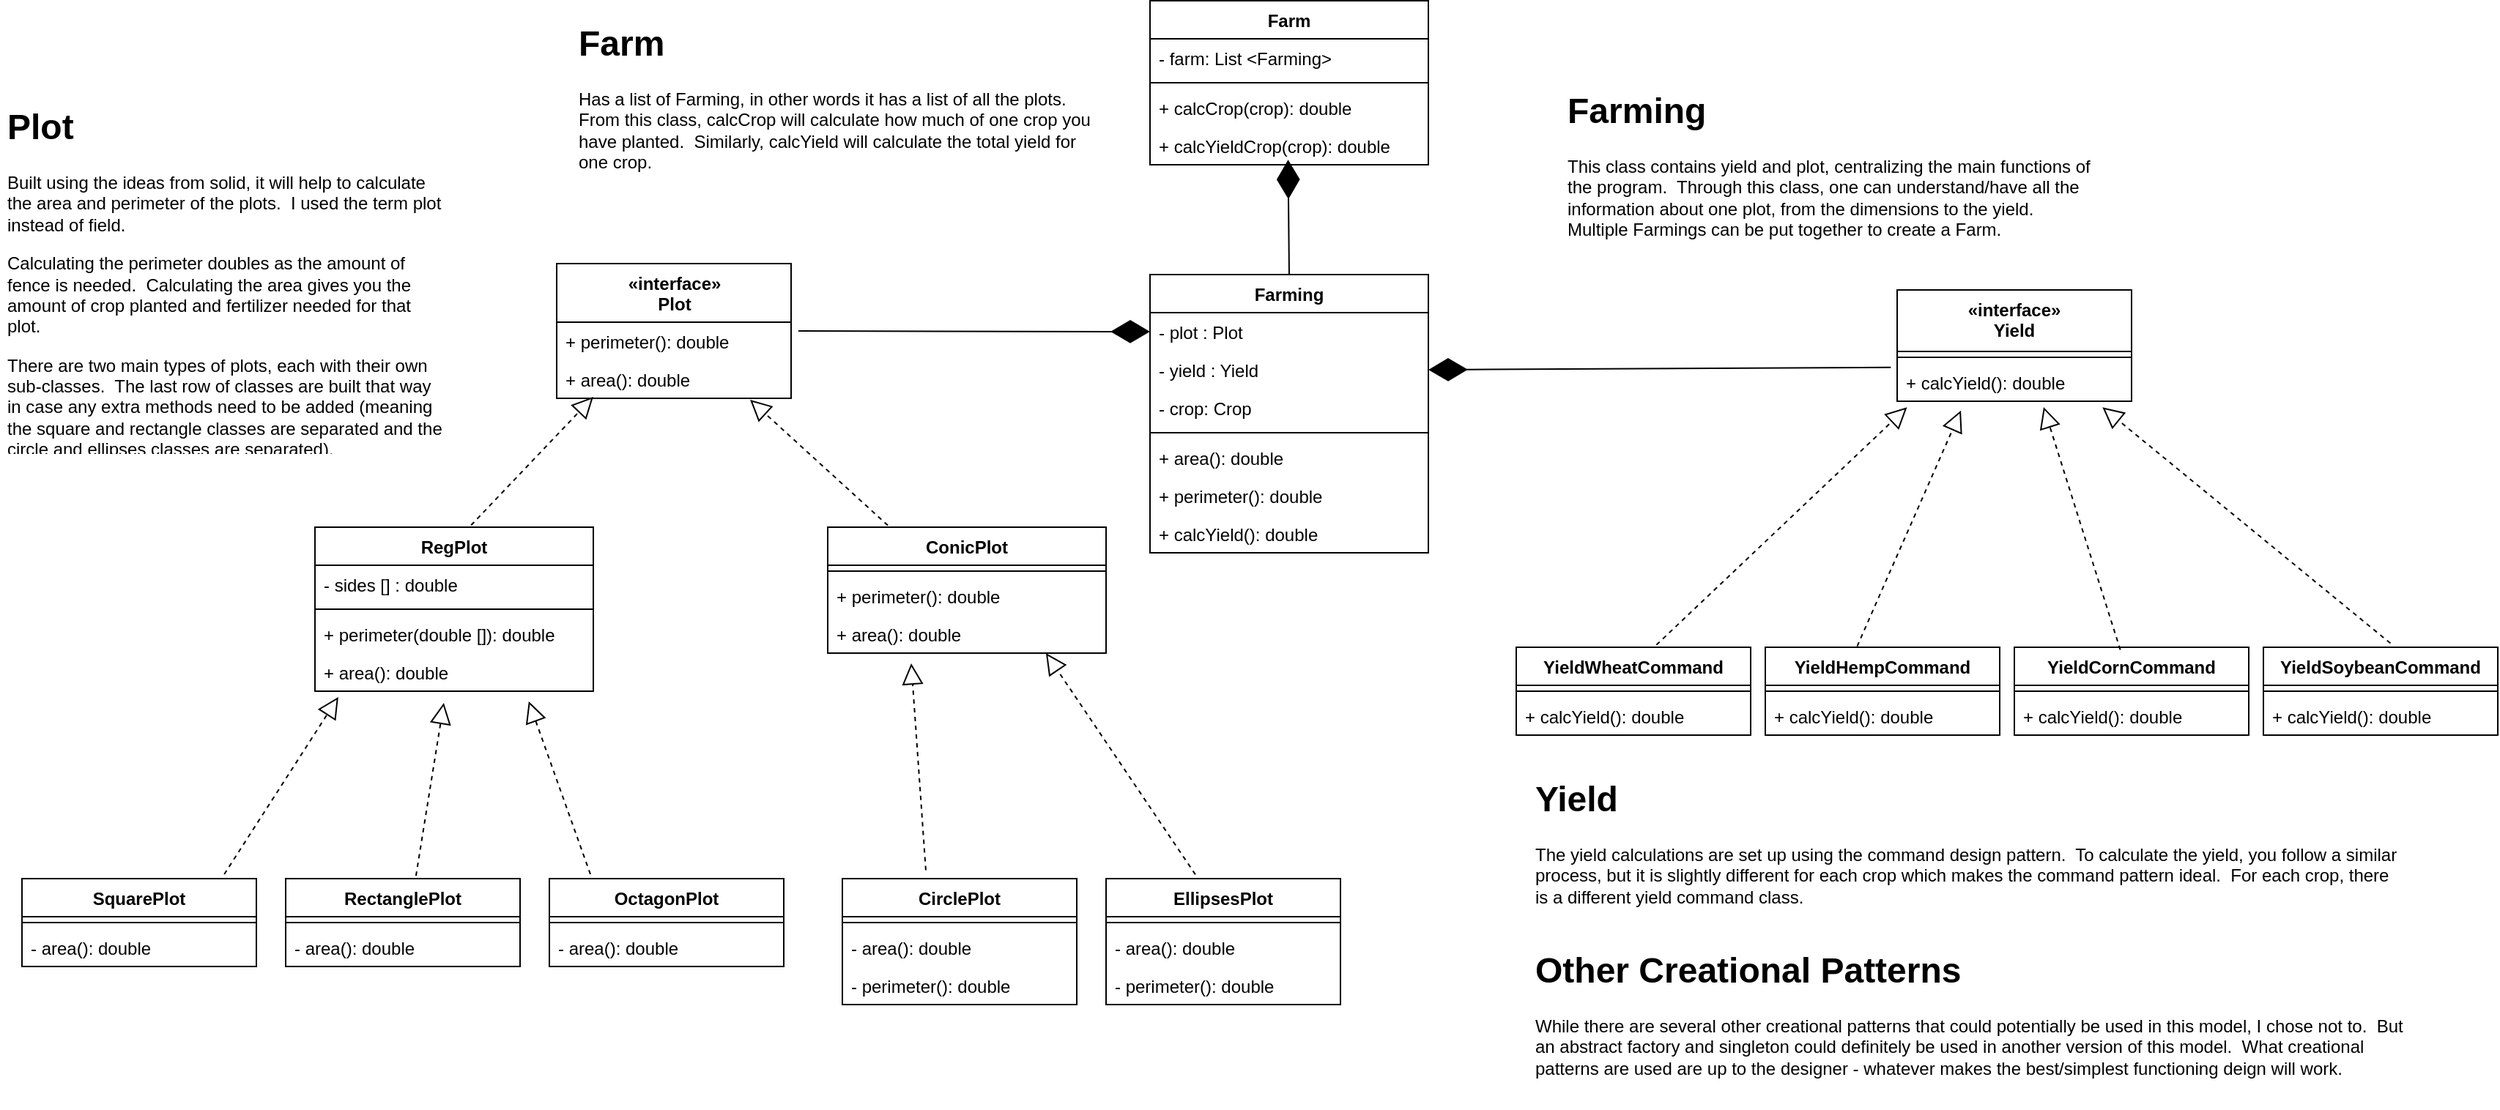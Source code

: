 <mxfile version="12.2.2" type="github" pages="1">
  <diagram id="uQoPsyggOL1_r7nGYhY_" name="Page-1">
    <mxGraphModel dx="1643" dy="747" grid="1" gridSize="10" guides="1" tooltips="1" connect="1" arrows="1" fold="1" page="1" pageScale="1" pageWidth="1100" pageHeight="850" math="0" shadow="0">
      <root>
        <mxCell id="0"/>
        <mxCell id="1" parent="0"/>
        <mxCell id="UQCRdyQTEKRcxBoQZrcR-17" value="«interface»&lt;br&gt;&lt;b&gt;Plot&lt;/b&gt;" style="swimlane;fontStyle=1;align=center;verticalAlign=top;childLayout=stackLayout;horizontal=1;startSize=40;horizontalStack=0;resizeParent=1;resizeParentMax=0;resizeLast=0;collapsible=1;marginBottom=0;html=1;collapsible=1;swimlaneLine=1;" parent="1" vertex="1">
          <mxGeometry x="455" y="260" width="160" height="92" as="geometry"/>
        </mxCell>
        <mxCell id="UQCRdyQTEKRcxBoQZrcR-18" value="+ perimeter(): double" style="text;strokeColor=none;fillColor=none;align=left;verticalAlign=top;spacingLeft=4;spacingRight=4;overflow=hidden;rotatable=0;points=[[0,0.5],[1,0.5]];portConstraint=eastwest;" parent="UQCRdyQTEKRcxBoQZrcR-17" vertex="1">
          <mxGeometry y="40" width="160" height="26" as="geometry"/>
        </mxCell>
        <mxCell id="UQCRdyQTEKRcxBoQZrcR-19" value="+ area(): double" style="text;strokeColor=none;fillColor=none;align=left;verticalAlign=top;spacingLeft=4;spacingRight=4;overflow=hidden;rotatable=0;points=[[0,0.5],[1,0.5]];portConstraint=eastwest;" parent="UQCRdyQTEKRcxBoQZrcR-17" vertex="1">
          <mxGeometry y="66" width="160" height="26" as="geometry"/>
        </mxCell>
        <mxCell id="UQCRdyQTEKRcxBoQZrcR-20" value="RegPlot" style="swimlane;fontStyle=1;align=center;verticalAlign=top;childLayout=stackLayout;horizontal=1;startSize=26;horizontalStack=0;resizeParent=1;resizeParentMax=0;resizeLast=0;collapsible=1;marginBottom=0;" parent="1" vertex="1">
          <mxGeometry x="290" y="440" width="190" height="112" as="geometry"/>
        </mxCell>
        <mxCell id="UQCRdyQTEKRcxBoQZrcR-55" value="- sides [] : double" style="text;strokeColor=none;fillColor=none;align=left;verticalAlign=top;spacingLeft=4;spacingRight=4;overflow=hidden;rotatable=0;points=[[0,0.5],[1,0.5]];portConstraint=eastwest;" parent="UQCRdyQTEKRcxBoQZrcR-20" vertex="1">
          <mxGeometry y="26" width="190" height="26" as="geometry"/>
        </mxCell>
        <mxCell id="UQCRdyQTEKRcxBoQZrcR-22" value="" style="line;strokeWidth=1;fillColor=none;align=left;verticalAlign=middle;spacingTop=-1;spacingLeft=3;spacingRight=3;rotatable=0;labelPosition=right;points=[];portConstraint=eastwest;" parent="UQCRdyQTEKRcxBoQZrcR-20" vertex="1">
          <mxGeometry y="52" width="190" height="8" as="geometry"/>
        </mxCell>
        <mxCell id="UQCRdyQTEKRcxBoQZrcR-44" value="+ perimeter(double []): double" style="text;strokeColor=none;fillColor=none;align=left;verticalAlign=top;spacingLeft=4;spacingRight=4;overflow=hidden;rotatable=0;points=[[0,0.5],[1,0.5]];portConstraint=eastwest;" parent="UQCRdyQTEKRcxBoQZrcR-20" vertex="1">
          <mxGeometry y="60" width="190" height="26" as="geometry"/>
        </mxCell>
        <mxCell id="UQCRdyQTEKRcxBoQZrcR-23" value="+ area(): double" style="text;strokeColor=none;fillColor=none;align=left;verticalAlign=top;spacingLeft=4;spacingRight=4;overflow=hidden;rotatable=0;points=[[0,0.5],[1,0.5]];portConstraint=eastwest;" parent="UQCRdyQTEKRcxBoQZrcR-20" vertex="1">
          <mxGeometry y="86" width="190" height="26" as="geometry"/>
        </mxCell>
        <mxCell id="UQCRdyQTEKRcxBoQZrcR-38" value="«interface»&#xa;Yield" style="swimlane;fontStyle=1;align=center;verticalAlign=top;childLayout=stackLayout;horizontal=1;startSize=42;horizontalStack=0;resizeParent=1;resizeParentMax=0;resizeLast=0;collapsible=1;marginBottom=0;" parent="1" vertex="1">
          <mxGeometry x="1370" y="278" width="160" height="76" as="geometry"/>
        </mxCell>
        <mxCell id="UQCRdyQTEKRcxBoQZrcR-42" value="" style="line;strokeWidth=1;fillColor=none;align=left;verticalAlign=middle;spacingTop=-1;spacingLeft=3;spacingRight=3;rotatable=0;labelPosition=right;points=[];portConstraint=eastwest;" parent="UQCRdyQTEKRcxBoQZrcR-38" vertex="1">
          <mxGeometry y="42" width="160" height="8" as="geometry"/>
        </mxCell>
        <mxCell id="UQCRdyQTEKRcxBoQZrcR-43" value="+ calcYield(): double" style="text;strokeColor=none;fillColor=none;align=left;verticalAlign=top;spacingLeft=4;spacingRight=4;overflow=hidden;rotatable=0;points=[[0,0.5],[1,0.5]];portConstraint=eastwest;" parent="UQCRdyQTEKRcxBoQZrcR-38" vertex="1">
          <mxGeometry y="50" width="160" height="26" as="geometry"/>
        </mxCell>
        <mxCell id="UQCRdyQTEKRcxBoQZrcR-45" value="" style="endArrow=block;dashed=1;endFill=0;endSize=12;html=1;exitX=0.561;exitY=-0.012;exitDx=0;exitDy=0;exitPerimeter=0;entryX=0.156;entryY=0.962;entryDx=0;entryDy=0;entryPerimeter=0;" parent="1" source="UQCRdyQTEKRcxBoQZrcR-20" target="UQCRdyQTEKRcxBoQZrcR-19" edge="1">
          <mxGeometry width="160" relative="1" as="geometry">
            <mxPoint x="665" y="396" as="sourcePoint"/>
            <mxPoint x="330" y="357" as="targetPoint"/>
          </mxGeometry>
        </mxCell>
        <mxCell id="UQCRdyQTEKRcxBoQZrcR-46" value="SquarePlot" style="swimlane;fontStyle=1;align=center;verticalAlign=top;childLayout=stackLayout;horizontal=1;startSize=26;horizontalStack=0;resizeParent=1;resizeParentMax=0;resizeLast=0;collapsible=1;marginBottom=0;" parent="1" vertex="1">
          <mxGeometry x="90" y="680" width="160" height="60" as="geometry"/>
        </mxCell>
        <mxCell id="UQCRdyQTEKRcxBoQZrcR-48" value="" style="line;strokeWidth=1;fillColor=none;align=left;verticalAlign=middle;spacingTop=-1;spacingLeft=3;spacingRight=3;rotatable=0;labelPosition=right;points=[];portConstraint=eastwest;" parent="UQCRdyQTEKRcxBoQZrcR-46" vertex="1">
          <mxGeometry y="26" width="160" height="8" as="geometry"/>
        </mxCell>
        <mxCell id="UQCRdyQTEKRcxBoQZrcR-50" value="- area(): double" style="text;strokeColor=none;fillColor=none;align=left;verticalAlign=top;spacingLeft=4;spacingRight=4;overflow=hidden;rotatable=0;points=[[0,0.5],[1,0.5]];portConstraint=eastwest;" parent="UQCRdyQTEKRcxBoQZrcR-46" vertex="1">
          <mxGeometry y="34" width="160" height="26" as="geometry"/>
        </mxCell>
        <mxCell id="UQCRdyQTEKRcxBoQZrcR-51" value="RectanglePlot" style="swimlane;fontStyle=1;align=center;verticalAlign=top;childLayout=stackLayout;horizontal=1;startSize=26;horizontalStack=0;resizeParent=1;resizeParentMax=0;resizeLast=0;collapsible=1;marginBottom=0;" parent="1" vertex="1">
          <mxGeometry x="270" y="680" width="160" height="60" as="geometry"/>
        </mxCell>
        <mxCell id="UQCRdyQTEKRcxBoQZrcR-52" value="" style="line;strokeWidth=1;fillColor=none;align=left;verticalAlign=middle;spacingTop=-1;spacingLeft=3;spacingRight=3;rotatable=0;labelPosition=right;points=[];portConstraint=eastwest;" parent="UQCRdyQTEKRcxBoQZrcR-51" vertex="1">
          <mxGeometry y="26" width="160" height="8" as="geometry"/>
        </mxCell>
        <mxCell id="UQCRdyQTEKRcxBoQZrcR-54" value="- area(): double" style="text;strokeColor=none;fillColor=none;align=left;verticalAlign=top;spacingLeft=4;spacingRight=4;overflow=hidden;rotatable=0;points=[[0,0.5],[1,0.5]];portConstraint=eastwest;" parent="UQCRdyQTEKRcxBoQZrcR-51" vertex="1">
          <mxGeometry y="34" width="160" height="26" as="geometry"/>
        </mxCell>
        <mxCell id="UQCRdyQTEKRcxBoQZrcR-56" value="CirclePlot" style="swimlane;fontStyle=1;align=center;verticalAlign=top;childLayout=stackLayout;horizontal=1;startSize=26;horizontalStack=0;resizeParent=1;resizeParentMax=0;resizeLast=0;collapsible=1;marginBottom=0;" parent="1" vertex="1">
          <mxGeometry x="650" y="680" width="160" height="86" as="geometry"/>
        </mxCell>
        <mxCell id="UQCRdyQTEKRcxBoQZrcR-57" value="" style="line;strokeWidth=1;fillColor=none;align=left;verticalAlign=middle;spacingTop=-1;spacingLeft=3;spacingRight=3;rotatable=0;labelPosition=right;points=[];portConstraint=eastwest;" parent="UQCRdyQTEKRcxBoQZrcR-56" vertex="1">
          <mxGeometry y="26" width="160" height="8" as="geometry"/>
        </mxCell>
        <mxCell id="UQCRdyQTEKRcxBoQZrcR-58" value="- area(): double" style="text;strokeColor=none;fillColor=none;align=left;verticalAlign=top;spacingLeft=4;spacingRight=4;overflow=hidden;rotatable=0;points=[[0,0.5],[1,0.5]];portConstraint=eastwest;" parent="UQCRdyQTEKRcxBoQZrcR-56" vertex="1">
          <mxGeometry y="34" width="160" height="26" as="geometry"/>
        </mxCell>
        <mxCell id="UQCRdyQTEKRcxBoQZrcR-78" value="- perimeter(): double" style="text;strokeColor=none;fillColor=none;align=left;verticalAlign=top;spacingLeft=4;spacingRight=4;overflow=hidden;rotatable=0;points=[[0,0.5],[1,0.5]];portConstraint=eastwest;" parent="UQCRdyQTEKRcxBoQZrcR-56" vertex="1">
          <mxGeometry y="60" width="160" height="26" as="geometry"/>
        </mxCell>
        <mxCell id="UQCRdyQTEKRcxBoQZrcR-59" value="EllipsesPlot" style="swimlane;fontStyle=1;align=center;verticalAlign=top;childLayout=stackLayout;horizontal=1;startSize=26;horizontalStack=0;resizeParent=1;resizeParentMax=0;resizeLast=0;collapsible=1;marginBottom=0;" parent="1" vertex="1">
          <mxGeometry x="830" y="680" width="160" height="86" as="geometry"/>
        </mxCell>
        <mxCell id="UQCRdyQTEKRcxBoQZrcR-60" value="" style="line;strokeWidth=1;fillColor=none;align=left;verticalAlign=middle;spacingTop=-1;spacingLeft=3;spacingRight=3;rotatable=0;labelPosition=right;points=[];portConstraint=eastwest;" parent="UQCRdyQTEKRcxBoQZrcR-59" vertex="1">
          <mxGeometry y="26" width="160" height="8" as="geometry"/>
        </mxCell>
        <mxCell id="UQCRdyQTEKRcxBoQZrcR-61" value="- area(): double" style="text;strokeColor=none;fillColor=none;align=left;verticalAlign=top;spacingLeft=4;spacingRight=4;overflow=hidden;rotatable=0;points=[[0,0.5],[1,0.5]];portConstraint=eastwest;" parent="UQCRdyQTEKRcxBoQZrcR-59" vertex="1">
          <mxGeometry y="34" width="160" height="26" as="geometry"/>
        </mxCell>
        <mxCell id="UQCRdyQTEKRcxBoQZrcR-79" value="- perimeter(): double" style="text;strokeColor=none;fillColor=none;align=left;verticalAlign=top;spacingLeft=4;spacingRight=4;overflow=hidden;rotatable=0;points=[[0,0.5],[1,0.5]];portConstraint=eastwest;" parent="UQCRdyQTEKRcxBoQZrcR-59" vertex="1">
          <mxGeometry y="60" width="160" height="26" as="geometry"/>
        </mxCell>
        <mxCell id="UQCRdyQTEKRcxBoQZrcR-62" value="OctagonPlot" style="swimlane;fontStyle=1;align=center;verticalAlign=top;childLayout=stackLayout;horizontal=1;startSize=26;horizontalStack=0;resizeParent=1;resizeParentMax=0;resizeLast=0;collapsible=1;marginBottom=0;" parent="1" vertex="1">
          <mxGeometry x="450" y="680" width="160" height="60" as="geometry"/>
        </mxCell>
        <mxCell id="UQCRdyQTEKRcxBoQZrcR-63" value="" style="line;strokeWidth=1;fillColor=none;align=left;verticalAlign=middle;spacingTop=-1;spacingLeft=3;spacingRight=3;rotatable=0;labelPosition=right;points=[];portConstraint=eastwest;" parent="UQCRdyQTEKRcxBoQZrcR-62" vertex="1">
          <mxGeometry y="26" width="160" height="8" as="geometry"/>
        </mxCell>
        <mxCell id="UQCRdyQTEKRcxBoQZrcR-64" value="- area(): double" style="text;strokeColor=none;fillColor=none;align=left;verticalAlign=top;spacingLeft=4;spacingRight=4;overflow=hidden;rotatable=0;points=[[0,0.5],[1,0.5]];portConstraint=eastwest;" parent="UQCRdyQTEKRcxBoQZrcR-62" vertex="1">
          <mxGeometry y="34" width="160" height="26" as="geometry"/>
        </mxCell>
        <mxCell id="UQCRdyQTEKRcxBoQZrcR-65" value="ConicPlot" style="swimlane;fontStyle=1;align=center;verticalAlign=top;childLayout=stackLayout;horizontal=1;startSize=26;horizontalStack=0;resizeParent=1;resizeParentMax=0;resizeLast=0;collapsible=1;marginBottom=0;" parent="1" vertex="1">
          <mxGeometry x="640" y="440" width="190" height="86" as="geometry"/>
        </mxCell>
        <mxCell id="UQCRdyQTEKRcxBoQZrcR-68" value="" style="line;strokeWidth=1;fillColor=none;align=left;verticalAlign=middle;spacingTop=-1;spacingLeft=3;spacingRight=3;rotatable=0;labelPosition=right;points=[];portConstraint=eastwest;" parent="UQCRdyQTEKRcxBoQZrcR-65" vertex="1">
          <mxGeometry y="26" width="190" height="8" as="geometry"/>
        </mxCell>
        <mxCell id="UQCRdyQTEKRcxBoQZrcR-69" value="+ perimeter(): double" style="text;strokeColor=none;fillColor=none;align=left;verticalAlign=top;spacingLeft=4;spacingRight=4;overflow=hidden;rotatable=0;points=[[0,0.5],[1,0.5]];portConstraint=eastwest;" parent="UQCRdyQTEKRcxBoQZrcR-65" vertex="1">
          <mxGeometry y="34" width="190" height="26" as="geometry"/>
        </mxCell>
        <mxCell id="UQCRdyQTEKRcxBoQZrcR-70" value="+ area(): double" style="text;strokeColor=none;fillColor=none;align=left;verticalAlign=top;spacingLeft=4;spacingRight=4;overflow=hidden;rotatable=0;points=[[0,0.5],[1,0.5]];portConstraint=eastwest;" parent="UQCRdyQTEKRcxBoQZrcR-65" vertex="1">
          <mxGeometry y="60" width="190" height="26" as="geometry"/>
        </mxCell>
        <mxCell id="UQCRdyQTEKRcxBoQZrcR-71" value="" style="endArrow=block;dashed=1;endFill=0;endSize=12;html=1;exitX=0.216;exitY=-0.014;exitDx=0;exitDy=0;exitPerimeter=0;entryX=0.825;entryY=1.038;entryDx=0;entryDy=0;entryPerimeter=0;" parent="1" source="UQCRdyQTEKRcxBoQZrcR-65" target="UQCRdyQTEKRcxBoQZrcR-19" edge="1">
          <mxGeometry width="160" relative="1" as="geometry">
            <mxPoint x="406.59" y="448.344" as="sourcePoint"/>
            <mxPoint x="750" y="350" as="targetPoint"/>
          </mxGeometry>
        </mxCell>
        <mxCell id="UQCRdyQTEKRcxBoQZrcR-72" value="" style="endArrow=block;dashed=1;endFill=0;endSize=12;html=1;exitX=0.863;exitY=-0.05;exitDx=0;exitDy=0;exitPerimeter=0;entryX=0.084;entryY=1.154;entryDx=0;entryDy=0;entryPerimeter=0;" parent="1" source="UQCRdyQTEKRcxBoQZrcR-46" target="UQCRdyQTEKRcxBoQZrcR-23" edge="1">
          <mxGeometry width="160" relative="1" as="geometry">
            <mxPoint x="166.59" y="665.344" as="sourcePoint"/>
            <mxPoint x="249.96" y="578.012" as="targetPoint"/>
          </mxGeometry>
        </mxCell>
        <mxCell id="UQCRdyQTEKRcxBoQZrcR-73" value="" style="endArrow=block;dashed=1;endFill=0;endSize=12;html=1;exitX=0.556;exitY=-0.033;exitDx=0;exitDy=0;exitPerimeter=0;entryX=0.463;entryY=1.308;entryDx=0;entryDy=0;entryPerimeter=0;" parent="1" source="UQCRdyQTEKRcxBoQZrcR-51" target="UQCRdyQTEKRcxBoQZrcR-23" edge="1">
          <mxGeometry width="160" relative="1" as="geometry">
            <mxPoint x="238.08" y="687" as="sourcePoint"/>
            <mxPoint x="315.96" y="592.004" as="targetPoint"/>
          </mxGeometry>
        </mxCell>
        <mxCell id="UQCRdyQTEKRcxBoQZrcR-75" value="" style="endArrow=block;dashed=1;endFill=0;endSize=12;html=1;exitX=0.175;exitY=-0.05;exitDx=0;exitDy=0;exitPerimeter=0;entryX=0.768;entryY=1.269;entryDx=0;entryDy=0;entryPerimeter=0;" parent="1" source="UQCRdyQTEKRcxBoQZrcR-62" target="UQCRdyQTEKRcxBoQZrcR-23" edge="1">
          <mxGeometry width="160" relative="1" as="geometry">
            <mxPoint x="388.96" y="688.02" as="sourcePoint"/>
            <mxPoint x="387.97" y="596.008" as="targetPoint"/>
          </mxGeometry>
        </mxCell>
        <mxCell id="UQCRdyQTEKRcxBoQZrcR-76" value="" style="endArrow=block;dashed=1;endFill=0;endSize=12;html=1;exitX=0.356;exitY=-0.067;exitDx=0;exitDy=0;exitPerimeter=0;entryX=0.3;entryY=1.269;entryDx=0;entryDy=0;entryPerimeter=0;" parent="1" source="UQCRdyQTEKRcxBoQZrcR-56" target="UQCRdyQTEKRcxBoQZrcR-70" edge="1">
          <mxGeometry width="160" relative="1" as="geometry">
            <mxPoint x="528" y="687" as="sourcePoint"/>
            <mxPoint x="445.92" y="594.994" as="targetPoint"/>
          </mxGeometry>
        </mxCell>
        <mxCell id="UQCRdyQTEKRcxBoQZrcR-77" value="" style="endArrow=block;dashed=1;endFill=0;endSize=12;html=1;exitX=0.381;exitY=-0.033;exitDx=0;exitDy=0;exitPerimeter=0;entryX=0.784;entryY=1;entryDx=0;entryDy=0;entryPerimeter=0;" parent="1" source="UQCRdyQTEKRcxBoQZrcR-59" target="UQCRdyQTEKRcxBoQZrcR-70" edge="1">
          <mxGeometry width="160" relative="1" as="geometry">
            <mxPoint x="776.96" y="685.98" as="sourcePoint"/>
            <mxPoint x="707" y="568.994" as="targetPoint"/>
          </mxGeometry>
        </mxCell>
        <mxCell id="UQCRdyQTEKRcxBoQZrcR-84" value="YieldSoybeanCommand" style="swimlane;fontStyle=1;align=center;verticalAlign=top;childLayout=stackLayout;horizontal=1;startSize=26;horizontalStack=0;resizeParent=1;resizeParentMax=0;resizeLast=0;collapsible=1;marginBottom=0;" parent="1" vertex="1">
          <mxGeometry x="1620" y="522" width="160" height="60" as="geometry"/>
        </mxCell>
        <mxCell id="UQCRdyQTEKRcxBoQZrcR-87" value="" style="line;strokeWidth=1;fillColor=none;align=left;verticalAlign=middle;spacingTop=-1;spacingLeft=3;spacingRight=3;rotatable=0;labelPosition=right;points=[];portConstraint=eastwest;" parent="UQCRdyQTEKRcxBoQZrcR-84" vertex="1">
          <mxGeometry y="26" width="160" height="8" as="geometry"/>
        </mxCell>
        <mxCell id="UQCRdyQTEKRcxBoQZrcR-88" value="+ calcYield(): double" style="text;strokeColor=none;fillColor=none;align=left;verticalAlign=top;spacingLeft=4;spacingRight=4;overflow=hidden;rotatable=0;points=[[0,0.5],[1,0.5]];portConstraint=eastwest;" parent="UQCRdyQTEKRcxBoQZrcR-84" vertex="1">
          <mxGeometry y="34" width="160" height="26" as="geometry"/>
        </mxCell>
        <mxCell id="UQCRdyQTEKRcxBoQZrcR-92" value="YieldCornCommand" style="swimlane;fontStyle=1;align=center;verticalAlign=top;childLayout=stackLayout;horizontal=1;startSize=26;horizontalStack=0;resizeParent=1;resizeParentMax=0;resizeLast=0;collapsible=1;marginBottom=0;" parent="1" vertex="1">
          <mxGeometry x="1450" y="522" width="160" height="60" as="geometry"/>
        </mxCell>
        <mxCell id="UQCRdyQTEKRcxBoQZrcR-93" value="" style="line;strokeWidth=1;fillColor=none;align=left;verticalAlign=middle;spacingTop=-1;spacingLeft=3;spacingRight=3;rotatable=0;labelPosition=right;points=[];portConstraint=eastwest;" parent="UQCRdyQTEKRcxBoQZrcR-92" vertex="1">
          <mxGeometry y="26" width="160" height="8" as="geometry"/>
        </mxCell>
        <mxCell id="UQCRdyQTEKRcxBoQZrcR-94" value="+ calcYield(): double" style="text;strokeColor=none;fillColor=none;align=left;verticalAlign=top;spacingLeft=4;spacingRight=4;overflow=hidden;rotatable=0;points=[[0,0.5],[1,0.5]];portConstraint=eastwest;" parent="UQCRdyQTEKRcxBoQZrcR-92" vertex="1">
          <mxGeometry y="34" width="160" height="26" as="geometry"/>
        </mxCell>
        <mxCell id="UQCRdyQTEKRcxBoQZrcR-95" value="YieldHempCommand" style="swimlane;fontStyle=1;align=center;verticalAlign=top;childLayout=stackLayout;horizontal=1;startSize=26;horizontalStack=0;resizeParent=1;resizeParentMax=0;resizeLast=0;collapsible=1;marginBottom=0;" parent="1" vertex="1">
          <mxGeometry x="1280" y="522" width="160" height="60" as="geometry"/>
        </mxCell>
        <mxCell id="UQCRdyQTEKRcxBoQZrcR-96" value="" style="line;strokeWidth=1;fillColor=none;align=left;verticalAlign=middle;spacingTop=-1;spacingLeft=3;spacingRight=3;rotatable=0;labelPosition=right;points=[];portConstraint=eastwest;" parent="UQCRdyQTEKRcxBoQZrcR-95" vertex="1">
          <mxGeometry y="26" width="160" height="8" as="geometry"/>
        </mxCell>
        <mxCell id="UQCRdyQTEKRcxBoQZrcR-97" value="+ calcYield(): double" style="text;strokeColor=none;fillColor=none;align=left;verticalAlign=top;spacingLeft=4;spacingRight=4;overflow=hidden;rotatable=0;points=[[0,0.5],[1,0.5]];portConstraint=eastwest;" parent="UQCRdyQTEKRcxBoQZrcR-95" vertex="1">
          <mxGeometry y="34" width="160" height="26" as="geometry"/>
        </mxCell>
        <mxCell id="UQCRdyQTEKRcxBoQZrcR-98" value="YieldWheatCommand" style="swimlane;fontStyle=1;align=center;verticalAlign=top;childLayout=stackLayout;horizontal=1;startSize=26;horizontalStack=0;resizeParent=1;resizeParentMax=0;resizeLast=0;collapsible=1;marginBottom=0;" parent="1" vertex="1">
          <mxGeometry x="1110" y="522" width="160" height="60" as="geometry"/>
        </mxCell>
        <mxCell id="UQCRdyQTEKRcxBoQZrcR-99" value="" style="line;strokeWidth=1;fillColor=none;align=left;verticalAlign=middle;spacingTop=-1;spacingLeft=3;spacingRight=3;rotatable=0;labelPosition=right;points=[];portConstraint=eastwest;" parent="UQCRdyQTEKRcxBoQZrcR-98" vertex="1">
          <mxGeometry y="26" width="160" height="8" as="geometry"/>
        </mxCell>
        <mxCell id="UQCRdyQTEKRcxBoQZrcR-100" value="+ calcYield(): double" style="text;strokeColor=none;fillColor=none;align=left;verticalAlign=top;spacingLeft=4;spacingRight=4;overflow=hidden;rotatable=0;points=[[0,0.5],[1,0.5]];portConstraint=eastwest;" parent="UQCRdyQTEKRcxBoQZrcR-98" vertex="1">
          <mxGeometry y="34" width="160" height="26" as="geometry"/>
        </mxCell>
        <mxCell id="UQCRdyQTEKRcxBoQZrcR-101" value="" style="endArrow=block;dashed=1;endFill=0;endSize=12;html=1;entryX=0.042;entryY=1.16;entryDx=0;entryDy=0;entryPerimeter=0;exitX=0.598;exitY=-0.027;exitDx=0;exitDy=0;exitPerimeter=0;" parent="1" source="UQCRdyQTEKRcxBoQZrcR-98" target="UQCRdyQTEKRcxBoQZrcR-43" edge="1">
          <mxGeometry width="160" relative="1" as="geometry">
            <mxPoint x="1240" y="502" as="sourcePoint"/>
            <mxPoint x="1290" y="612.008" as="targetPoint"/>
          </mxGeometry>
        </mxCell>
        <mxCell id="UQCRdyQTEKRcxBoQZrcR-102" value="" style="endArrow=block;dashed=1;endFill=0;endSize=12;html=1;exitX=0.392;exitY=-0.012;exitDx=0;exitDy=0;exitPerimeter=0;entryX=0.272;entryY=1.246;entryDx=0;entryDy=0;entryPerimeter=0;" parent="1" source="UQCRdyQTEKRcxBoQZrcR-95" target="UQCRdyQTEKRcxBoQZrcR-43" edge="1">
          <mxGeometry width="160" relative="1" as="geometry">
            <mxPoint x="1370.96" y="734.98" as="sourcePoint"/>
            <mxPoint x="1300.08" y="578.988" as="targetPoint"/>
          </mxGeometry>
        </mxCell>
        <mxCell id="UQCRdyQTEKRcxBoQZrcR-103" value="" style="endArrow=block;dashed=1;endFill=0;endSize=12;html=1;exitX=0.452;exitY=0.029;exitDx=0;exitDy=0;exitPerimeter=0;entryX=0.625;entryY=1.154;entryDx=0;entryDy=0;entryPerimeter=0;" parent="1" source="UQCRdyQTEKRcxBoQZrcR-92" target="UQCRdyQTEKRcxBoQZrcR-43" edge="1">
          <mxGeometry width="160" relative="1" as="geometry">
            <mxPoint x="1370.96" y="662.98" as="sourcePoint"/>
            <mxPoint x="1470" y="412" as="targetPoint"/>
          </mxGeometry>
        </mxCell>
        <mxCell id="UQCRdyQTEKRcxBoQZrcR-104" value="" style="endArrow=block;dashed=1;endFill=0;endSize=12;html=1;exitX=0.542;exitY=-0.045;exitDx=0;exitDy=0;entryX=0.876;entryY=1.16;entryDx=0;entryDy=0;entryPerimeter=0;exitPerimeter=0;" parent="1" source="UQCRdyQTEKRcxBoQZrcR-84" target="UQCRdyQTEKRcxBoQZrcR-43" edge="1">
          <mxGeometry width="160" relative="1" as="geometry">
            <mxPoint x="1374" y="586" as="sourcePoint"/>
            <mxPoint x="1302.96" y="526.996" as="targetPoint"/>
          </mxGeometry>
        </mxCell>
        <mxCell id="UQCRdyQTEKRcxBoQZrcR-118" value="Farming" style="swimlane;fontStyle=1;align=center;verticalAlign=top;childLayout=stackLayout;horizontal=1;startSize=26;horizontalStack=0;resizeParent=1;resizeParentMax=0;resizeLast=0;collapsible=1;marginBottom=0;" parent="1" vertex="1">
          <mxGeometry x="860" y="267.5" width="190" height="190" as="geometry"/>
        </mxCell>
        <mxCell id="UQCRdyQTEKRcxBoQZrcR-119" value="- plot : Plot" style="text;strokeColor=none;fillColor=none;align=left;verticalAlign=top;spacingLeft=4;spacingRight=4;overflow=hidden;rotatable=0;points=[[0,0.5],[1,0.5]];portConstraint=eastwest;" parent="UQCRdyQTEKRcxBoQZrcR-118" vertex="1">
          <mxGeometry y="26" width="190" height="26" as="geometry"/>
        </mxCell>
        <mxCell id="UQCRdyQTEKRcxBoQZrcR-123" value="- yield : Yield" style="text;strokeColor=none;fillColor=none;align=left;verticalAlign=top;spacingLeft=4;spacingRight=4;overflow=hidden;rotatable=0;points=[[0,0.5],[1,0.5]];portConstraint=eastwest;" parent="UQCRdyQTEKRcxBoQZrcR-118" vertex="1">
          <mxGeometry y="52" width="190" height="26" as="geometry"/>
        </mxCell>
        <mxCell id="icalWWF1daYBHl1hUkGM-2" value="- crop: Crop" style="text;strokeColor=none;fillColor=none;align=left;verticalAlign=top;spacingLeft=4;spacingRight=4;overflow=hidden;rotatable=0;points=[[0,0.5],[1,0.5]];portConstraint=eastwest;" vertex="1" parent="UQCRdyQTEKRcxBoQZrcR-118">
          <mxGeometry y="78" width="190" height="26" as="geometry"/>
        </mxCell>
        <mxCell id="UQCRdyQTEKRcxBoQZrcR-120" value="" style="line;strokeWidth=1;fillColor=none;align=left;verticalAlign=middle;spacingTop=-1;spacingLeft=3;spacingRight=3;rotatable=0;labelPosition=right;points=[];portConstraint=eastwest;" parent="UQCRdyQTEKRcxBoQZrcR-118" vertex="1">
          <mxGeometry y="104" width="190" height="8" as="geometry"/>
        </mxCell>
        <mxCell id="UQCRdyQTEKRcxBoQZrcR-121" value="+ area(): double" style="text;strokeColor=none;fillColor=none;align=left;verticalAlign=top;spacingLeft=4;spacingRight=4;overflow=hidden;rotatable=0;points=[[0,0.5],[1,0.5]];portConstraint=eastwest;" parent="UQCRdyQTEKRcxBoQZrcR-118" vertex="1">
          <mxGeometry y="112" width="190" height="26" as="geometry"/>
        </mxCell>
        <mxCell id="UQCRdyQTEKRcxBoQZrcR-124" value="+ perimeter(): double" style="text;strokeColor=none;fillColor=none;align=left;verticalAlign=top;spacingLeft=4;spacingRight=4;overflow=hidden;rotatable=0;points=[[0,0.5],[1,0.5]];portConstraint=eastwest;" parent="UQCRdyQTEKRcxBoQZrcR-118" vertex="1">
          <mxGeometry y="138" width="190" height="26" as="geometry"/>
        </mxCell>
        <mxCell id="UQCRdyQTEKRcxBoQZrcR-122" value="+ calcYield(): double" style="text;strokeColor=none;fillColor=none;align=left;verticalAlign=top;spacingLeft=4;spacingRight=4;overflow=hidden;rotatable=0;points=[[0,0.5],[1,0.5]];portConstraint=eastwest;" parent="UQCRdyQTEKRcxBoQZrcR-118" vertex="1">
          <mxGeometry y="164" width="190" height="26" as="geometry"/>
        </mxCell>
        <mxCell id="UQCRdyQTEKRcxBoQZrcR-125" value="" style="endArrow=diamondThin;endFill=1;endSize=24;html=1;exitX=1.031;exitY=0.231;exitDx=0;exitDy=0;exitPerimeter=0;entryX=0;entryY=0.5;entryDx=0;entryDy=0;" parent="1" source="UQCRdyQTEKRcxBoQZrcR-18" target="UQCRdyQTEKRcxBoQZrcR-119" edge="1">
          <mxGeometry width="160" relative="1" as="geometry">
            <mxPoint x="655" y="306" as="sourcePoint"/>
            <mxPoint x="815" y="306" as="targetPoint"/>
          </mxGeometry>
        </mxCell>
        <mxCell id="UQCRdyQTEKRcxBoQZrcR-126" value="" style="endArrow=diamondThin;endFill=1;endSize=24;html=1;exitX=-0.027;exitY=0.109;exitDx=0;exitDy=0;exitPerimeter=0;entryX=1;entryY=0.5;entryDx=0;entryDy=0;" parent="1" source="UQCRdyQTEKRcxBoQZrcR-43" target="UQCRdyQTEKRcxBoQZrcR-123" edge="1">
          <mxGeometry width="160" relative="1" as="geometry">
            <mxPoint x="1059.96" y="90.506" as="sourcePoint"/>
            <mxPoint x="1090" y="290.5" as="targetPoint"/>
          </mxGeometry>
        </mxCell>
        <mxCell id="icalWWF1daYBHl1hUkGM-19" value="Farm" style="swimlane;fontStyle=1;align=center;verticalAlign=top;childLayout=stackLayout;horizontal=1;startSize=26;horizontalStack=0;resizeParent=1;resizeParentMax=0;resizeLast=0;collapsible=1;marginBottom=0;" vertex="1" parent="1">
          <mxGeometry x="860" y="80.5" width="190" height="112" as="geometry"/>
        </mxCell>
        <mxCell id="icalWWF1daYBHl1hUkGM-20" value="- farm: List &lt;Farming&gt;" style="text;strokeColor=none;fillColor=none;align=left;verticalAlign=top;spacingLeft=4;spacingRight=4;overflow=hidden;rotatable=0;points=[[0,0.5],[1,0.5]];portConstraint=eastwest;" vertex="1" parent="icalWWF1daYBHl1hUkGM-19">
          <mxGeometry y="26" width="190" height="26" as="geometry"/>
        </mxCell>
        <mxCell id="icalWWF1daYBHl1hUkGM-23" value="" style="line;strokeWidth=1;fillColor=none;align=left;verticalAlign=middle;spacingTop=-1;spacingLeft=3;spacingRight=3;rotatable=0;labelPosition=right;points=[];portConstraint=eastwest;" vertex="1" parent="icalWWF1daYBHl1hUkGM-19">
          <mxGeometry y="52" width="190" height="8" as="geometry"/>
        </mxCell>
        <mxCell id="icalWWF1daYBHl1hUkGM-26" value="+ calcCrop(crop): double" style="text;strokeColor=none;fillColor=none;align=left;verticalAlign=top;spacingLeft=4;spacingRight=4;overflow=hidden;rotatable=0;points=[[0,0.5],[1,0.5]];portConstraint=eastwest;" vertex="1" parent="icalWWF1daYBHl1hUkGM-19">
          <mxGeometry y="60" width="190" height="26" as="geometry"/>
        </mxCell>
        <mxCell id="icalWWF1daYBHl1hUkGM-36" value="+ calcYieldCrop(crop): double" style="text;strokeColor=none;fillColor=none;align=left;verticalAlign=top;spacingLeft=4;spacingRight=4;overflow=hidden;rotatable=0;points=[[0,0.5],[1,0.5]];portConstraint=eastwest;" vertex="1" parent="icalWWF1daYBHl1hUkGM-19">
          <mxGeometry y="86" width="190" height="26" as="geometry"/>
        </mxCell>
        <mxCell id="icalWWF1daYBHl1hUkGM-35" value="" style="endArrow=diamondThin;endFill=1;endSize=24;html=1;exitX=0.5;exitY=0;exitDx=0;exitDy=0;entryX=0.496;entryY=0.868;entryDx=0;entryDy=0;entryPerimeter=0;" edge="1" parent="1" source="UQCRdyQTEKRcxBoQZrcR-118" target="icalWWF1daYBHl1hUkGM-36">
          <mxGeometry width="160" relative="1" as="geometry">
            <mxPoint x="1435.68" y="80.834" as="sourcePoint"/>
            <mxPoint x="1290" y="140.5" as="targetPoint"/>
          </mxGeometry>
        </mxCell>
        <mxCell id="icalWWF1daYBHl1hUkGM-38" value="&lt;h1&gt;Plot&lt;/h1&gt;&lt;p&gt;Built using the ideas from solid, it will help to calculate the area and perimeter of the plots.&amp;nbsp; I used the term plot instead of field.&amp;nbsp;&amp;nbsp;&lt;/p&gt;&lt;p&gt;Calculating the perimeter doubles as the amount of fence is needed.&amp;nbsp; Calculating the area gives you the amount of crop planted and fertilizer needed for that plot.&lt;/p&gt;&lt;p&gt;There are two main types of plots, each with their own sub-classes.&amp;nbsp; The last row of classes are built that way in case any extra methods need to be added (meaning the square and rectangle classes are separated and the circle and ellipses classes are separated).&lt;/p&gt;&lt;p&gt;&lt;br&gt;&lt;/p&gt;" style="text;html=1;strokeColor=none;fillColor=none;spacing=5;spacingTop=-20;whiteSpace=wrap;overflow=hidden;rounded=0;" vertex="1" parent="1">
          <mxGeometry x="75" y="147" width="305" height="243" as="geometry"/>
        </mxCell>
        <mxCell id="icalWWF1daYBHl1hUkGM-39" value="&lt;h1&gt;Yield&lt;/h1&gt;&lt;p&gt;The yield calculations are set up using the command design pattern.&amp;nbsp; To calculate the yield, you follow a similar process, but it is slightly different for each crop which makes the command pattern ideal.&amp;nbsp; For each crop, there is a different yield command class.&lt;/p&gt;&lt;p&gt;&lt;br&gt;&lt;/p&gt;&lt;p&gt;&lt;br&gt;&lt;/p&gt;" style="text;html=1;strokeColor=none;fillColor=none;spacing=5;spacingTop=-20;whiteSpace=wrap;overflow=hidden;rounded=0;" vertex="1" parent="1">
          <mxGeometry x="1118" y="606" width="602" height="114" as="geometry"/>
        </mxCell>
        <mxCell id="icalWWF1daYBHl1hUkGM-40" value="&lt;h1&gt;Farm&lt;/h1&gt;&lt;p&gt;Has a list of Farming, in other words it has a list of all the plots.&amp;nbsp; From this class, calcCrop will calculate how much of one crop you have planted.&amp;nbsp; Similarly, calcYield will calculate the total yield for one crop.&lt;/p&gt;&lt;p&gt;&lt;br&gt;&lt;/p&gt;" style="text;html=1;strokeColor=none;fillColor=none;spacing=5;spacingTop=-20;whiteSpace=wrap;overflow=hidden;rounded=0;" vertex="1" parent="1">
          <mxGeometry x="465" y="90" width="370" height="114" as="geometry"/>
        </mxCell>
        <mxCell id="icalWWF1daYBHl1hUkGM-41" value="&lt;h1&gt;Farming&lt;/h1&gt;&lt;p&gt;This class contains yield and plot, centralizing the main functions of the program.&amp;nbsp; Through this class, one can understand/have all the information about one plot, from the dimensions to the yield.&amp;nbsp; Multiple Farmings can be put together to create a Farm.&lt;/p&gt;" style="text;html=1;strokeColor=none;fillColor=none;spacing=5;spacingTop=-20;whiteSpace=wrap;overflow=hidden;rounded=0;" vertex="1" parent="1">
          <mxGeometry x="1140" y="135.5" width="370" height="114" as="geometry"/>
        </mxCell>
        <mxCell id="icalWWF1daYBHl1hUkGM-42" value="&lt;h1&gt;Other Creational Patterns&lt;/h1&gt;&lt;p&gt;While there are several other creational patterns that could potentially be used in this model, I chose not to.&amp;nbsp; But an abstract factory and singleton could definitely be used in another version of this model.&amp;nbsp; What creational patterns are used are up to the designer - whatever makes the best/simplest functioning deign will work.&lt;/p&gt;" style="text;html=1;strokeColor=none;fillColor=none;spacing=5;spacingTop=-20;whiteSpace=wrap;overflow=hidden;rounded=0;" vertex="1" parent="1">
          <mxGeometry x="1118" y="723" width="602" height="114" as="geometry"/>
        </mxCell>
      </root>
    </mxGraphModel>
  </diagram>
</mxfile>
